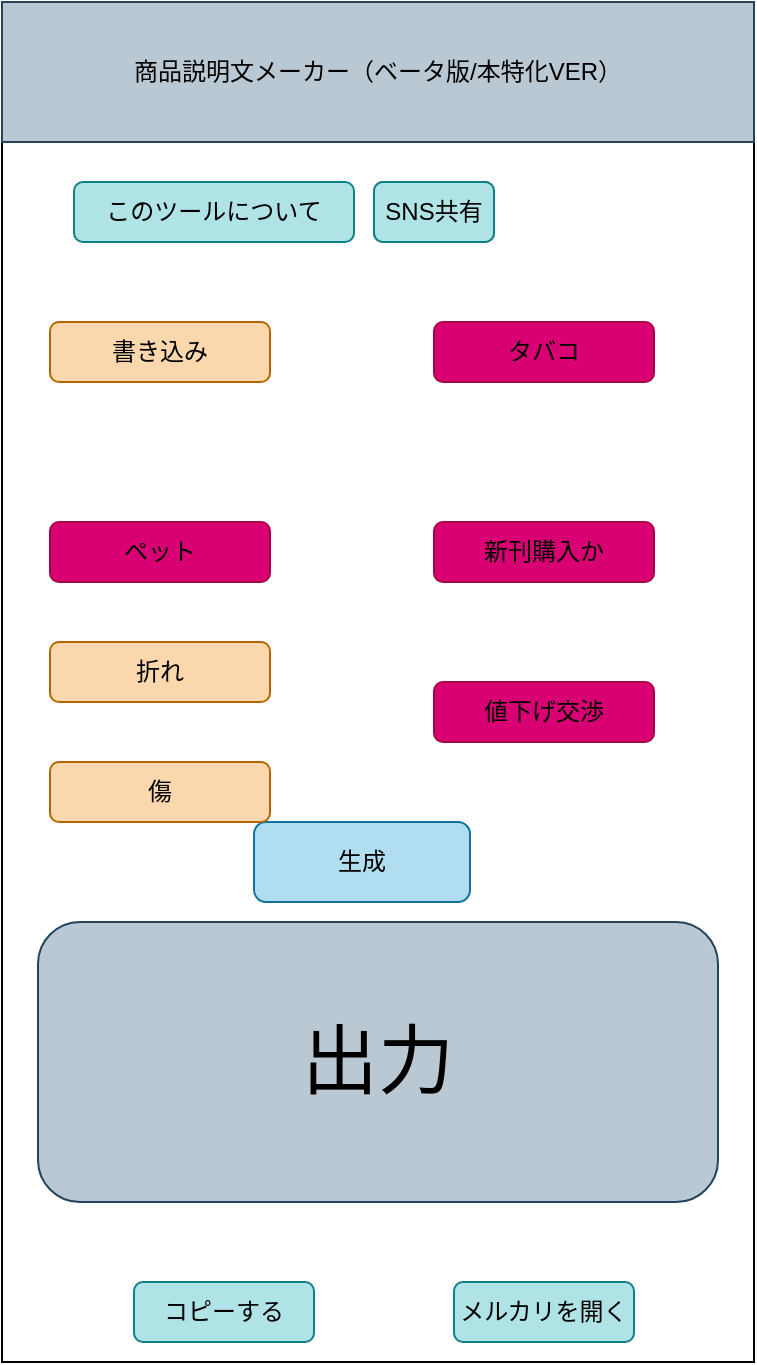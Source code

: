 <mxfile version="13.10.0" type="embed">
    <diagram id="70KszpNLuQndVa01Xsv0" name="ページ1">
        <mxGraphModel dx="-1090" dy="593" grid="1" gridSize="10" guides="1" tooltips="1" connect="1" arrows="1" fold="1" page="1" pageScale="1" pageWidth="827" pageHeight="1169" math="0" shadow="0">
            <root>
                <mxCell id="0"/>
                <mxCell id="1" parent="0"/>
                <mxCell id="3" value="" style="rounded=0;whiteSpace=wrap;html=1;fillColor=#FFFFFF;" parent="1" vertex="1">
                    <mxGeometry x="1654" y="10" width="376" height="670" as="geometry"/>
                </mxCell>
                <mxCell id="4" value="&lt;font color=&quot;#000000&quot;&gt;商品説明文メーカー（ベータ版/本特化VER）&lt;/font&gt;" style="rounded=0;whiteSpace=wrap;html=1;fillColor=#bac8d3;strokeColor=#23445d;" parent="1" vertex="1">
                    <mxGeometry x="1654" width="376" height="70" as="geometry"/>
                </mxCell>
                <mxCell id="5" value="&lt;font color=&quot;#000000&quot;&gt;値下げ交渉&lt;/font&gt;" style="rounded=1;whiteSpace=wrap;html=1;fillColor=#d80073;strokeColor=#A50040;fontColor=#ffffff;" parent="1" vertex="1">
                    <mxGeometry x="1870" y="340" width="110" height="30" as="geometry"/>
                </mxCell>
                <mxCell id="6" value="&lt;font color=&quot;#000000&quot;&gt;タバコ&lt;/font&gt;" style="rounded=1;whiteSpace=wrap;html=1;fillColor=#d80073;strokeColor=#A50040;fontColor=#ffffff;" parent="1" vertex="1">
                    <mxGeometry x="1870" y="160" width="110" height="30" as="geometry"/>
                </mxCell>
                <mxCell id="7" value="&lt;font color=&quot;#000000&quot;&gt;ペット&lt;/font&gt;" style="rounded=1;whiteSpace=wrap;html=1;fillColor=#d80073;strokeColor=#A50040;fontColor=#ffffff;" parent="1" vertex="1">
                    <mxGeometry x="1678" y="260" width="110" height="30" as="geometry"/>
                </mxCell>
                <mxCell id="9" value="&lt;font color=&quot;#000000&quot;&gt;新刊購入か&lt;/font&gt;" style="rounded=1;whiteSpace=wrap;html=1;fillColor=#d80073;strokeColor=#A50040;fontColor=#ffffff;" parent="1" vertex="1">
                    <mxGeometry x="1870" y="260" width="110" height="30" as="geometry"/>
                </mxCell>
                <mxCell id="10" value="&lt;font color=&quot;#000000&quot;&gt;生成&lt;/font&gt;" style="rounded=1;whiteSpace=wrap;html=1;fillColor=#b1ddf0;strokeColor=#10739e;" parent="1" vertex="1">
                    <mxGeometry x="1780" y="410" width="108" height="40" as="geometry"/>
                </mxCell>
                <mxCell id="11" value="&lt;font color=&quot;#000000&quot;&gt;このツールについて&lt;/font&gt;" style="rounded=1;whiteSpace=wrap;html=1;fillColor=#b0e3e6;strokeColor=#0e8088;" parent="1" vertex="1">
                    <mxGeometry x="1690" y="90" width="140" height="30" as="geometry"/>
                </mxCell>
                <mxCell id="12" value="&lt;font style=&quot;font-size: 38px&quot;&gt;出力&lt;/font&gt;" style="rounded=1;whiteSpace=wrap;html=1;fillColor=#bac8d3;strokeColor=#23445d;" parent="1" vertex="1">
                    <mxGeometry x="1672" y="460" width="340" height="140" as="geometry"/>
                </mxCell>
                <mxCell id="14" value="&lt;font color=&quot;#000000&quot;&gt;SNS共有&lt;/font&gt;" style="rounded=1;whiteSpace=wrap;html=1;fillColor=#b0e3e6;strokeColor=#0e8088;" parent="1" vertex="1">
                    <mxGeometry x="1840" y="90" width="60" height="30" as="geometry"/>
                </mxCell>
                <mxCell id="15" value="&lt;font color=&quot;#000000&quot;&gt;SNS共有&lt;/font&gt;" style="rounded=1;whiteSpace=wrap;html=1;fillColor=#b0e3e6;strokeColor=#0e8088;" parent="1" vertex="1">
                    <mxGeometry x="1840" y="90" width="60" height="30" as="geometry"/>
                </mxCell>
                <mxCell id="18" value="&lt;font color=&quot;#000000&quot;&gt;コピーする&lt;/font&gt;" style="rounded=1;whiteSpace=wrap;html=1;fillColor=#b0e3e6;strokeColor=#0e8088;" parent="1" vertex="1">
                    <mxGeometry x="1720" y="640" width="90" height="30" as="geometry"/>
                </mxCell>
                <mxCell id="19" value="&lt;font color=&quot;#000000&quot;&gt;メルカリを開く&lt;/font&gt;" style="rounded=1;whiteSpace=wrap;html=1;fillColor=#b0e3e6;strokeColor=#0e8088;" parent="1" vertex="1">
                    <mxGeometry x="1880" y="640" width="90" height="30" as="geometry"/>
                </mxCell>
                <mxCell id="20" value="&lt;font color=&quot;#000000&quot;&gt;書き込み&lt;/font&gt;" style="rounded=1;whiteSpace=wrap;html=1;fillColor=#fad7ac;strokeColor=#b46504;" parent="1" vertex="1">
                    <mxGeometry x="1678" y="160" width="110" height="30" as="geometry"/>
                </mxCell>
                <mxCell id="21" value="&lt;font color=&quot;#000000&quot;&gt;折れ&lt;/font&gt;" style="rounded=1;whiteSpace=wrap;html=1;fillColor=#fad7ac;strokeColor=#b46504;" parent="1" vertex="1">
                    <mxGeometry x="1678" y="320" width="110" height="30" as="geometry"/>
                </mxCell>
                <mxCell id="22" value="&lt;font color=&quot;#000000&quot;&gt;傷&lt;/font&gt;" style="rounded=1;whiteSpace=wrap;html=1;fillColor=#fad7ac;strokeColor=#b46504;" vertex="1" parent="1">
                    <mxGeometry x="1678" y="380" width="110" height="30" as="geometry"/>
                </mxCell>
            </root>
        </mxGraphModel>
    </diagram>
</mxfile>